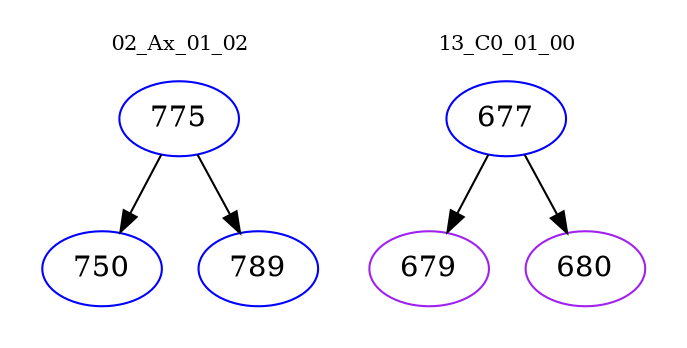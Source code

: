 digraph{
subgraph cluster_0 {
color = white
label = "02_Ax_01_02";
fontsize=10;
T0_775 [label="775", color="blue"]
T0_775 -> T0_750 [color="black"]
T0_750 [label="750", color="blue"]
T0_775 -> T0_789 [color="black"]
T0_789 [label="789", color="blue"]
}
subgraph cluster_1 {
color = white
label = "13_C0_01_00";
fontsize=10;
T1_677 [label="677", color="blue"]
T1_677 -> T1_679 [color="black"]
T1_679 [label="679", color="purple"]
T1_677 -> T1_680 [color="black"]
T1_680 [label="680", color="purple"]
}
}
